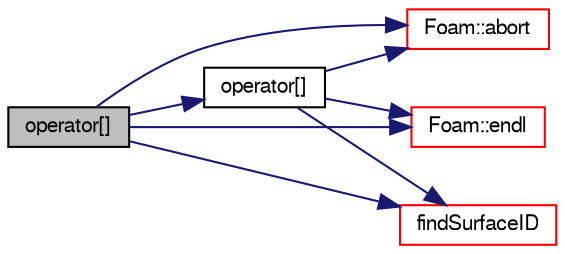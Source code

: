 digraph "operator[]"
{
  bgcolor="transparent";
  edge [fontname="FreeSans",fontsize="10",labelfontname="FreeSans",labelfontsize="10"];
  node [fontname="FreeSans",fontsize="10",shape=record];
  rankdir="LR";
  Node1841 [label="operator[]",height=0.2,width=0.4,color="black", fillcolor="grey75", style="filled", fontcolor="black"];
  Node1841 -> Node1842 [color="midnightblue",fontsize="10",style="solid",fontname="FreeSans"];
  Node1842 [label="Foam::abort",height=0.2,width=0.4,color="red",URL="$a21124.html#a447107a607d03e417307c203fa5fb44b"];
  Node1841 -> Node1850 [color="midnightblue",fontsize="10",style="solid",fontname="FreeSans"];
  Node1850 [label="Foam::endl",height=0.2,width=0.4,color="red",URL="$a21124.html#a2db8fe02a0d3909e9351bb4275b23ce4",tooltip="Add newline and flush stream. "];
  Node1841 -> Node1885 [color="midnightblue",fontsize="10",style="solid",fontname="FreeSans"];
  Node1885 [label="findSurfaceID",height=0.2,width=0.4,color="red",URL="$a25246.html#af7fdead0bde1be31dbbcd7b3a826a0bc",tooltip="Find index of surface. Return -1 if not found. "];
  Node1841 -> Node1901 [color="midnightblue",fontsize="10",style="solid",fontname="FreeSans"];
  Node1901 [label="operator[]",height=0.2,width=0.4,color="black",URL="$a25246.html#a7688f42df60462606ca8fa3ac04c8679",tooltip="Return const reference to searchableSurface by name. "];
  Node1901 -> Node1842 [color="midnightblue",fontsize="10",style="solid",fontname="FreeSans"];
  Node1901 -> Node1850 [color="midnightblue",fontsize="10",style="solid",fontname="FreeSans"];
  Node1901 -> Node1885 [color="midnightblue",fontsize="10",style="solid",fontname="FreeSans"];
}
